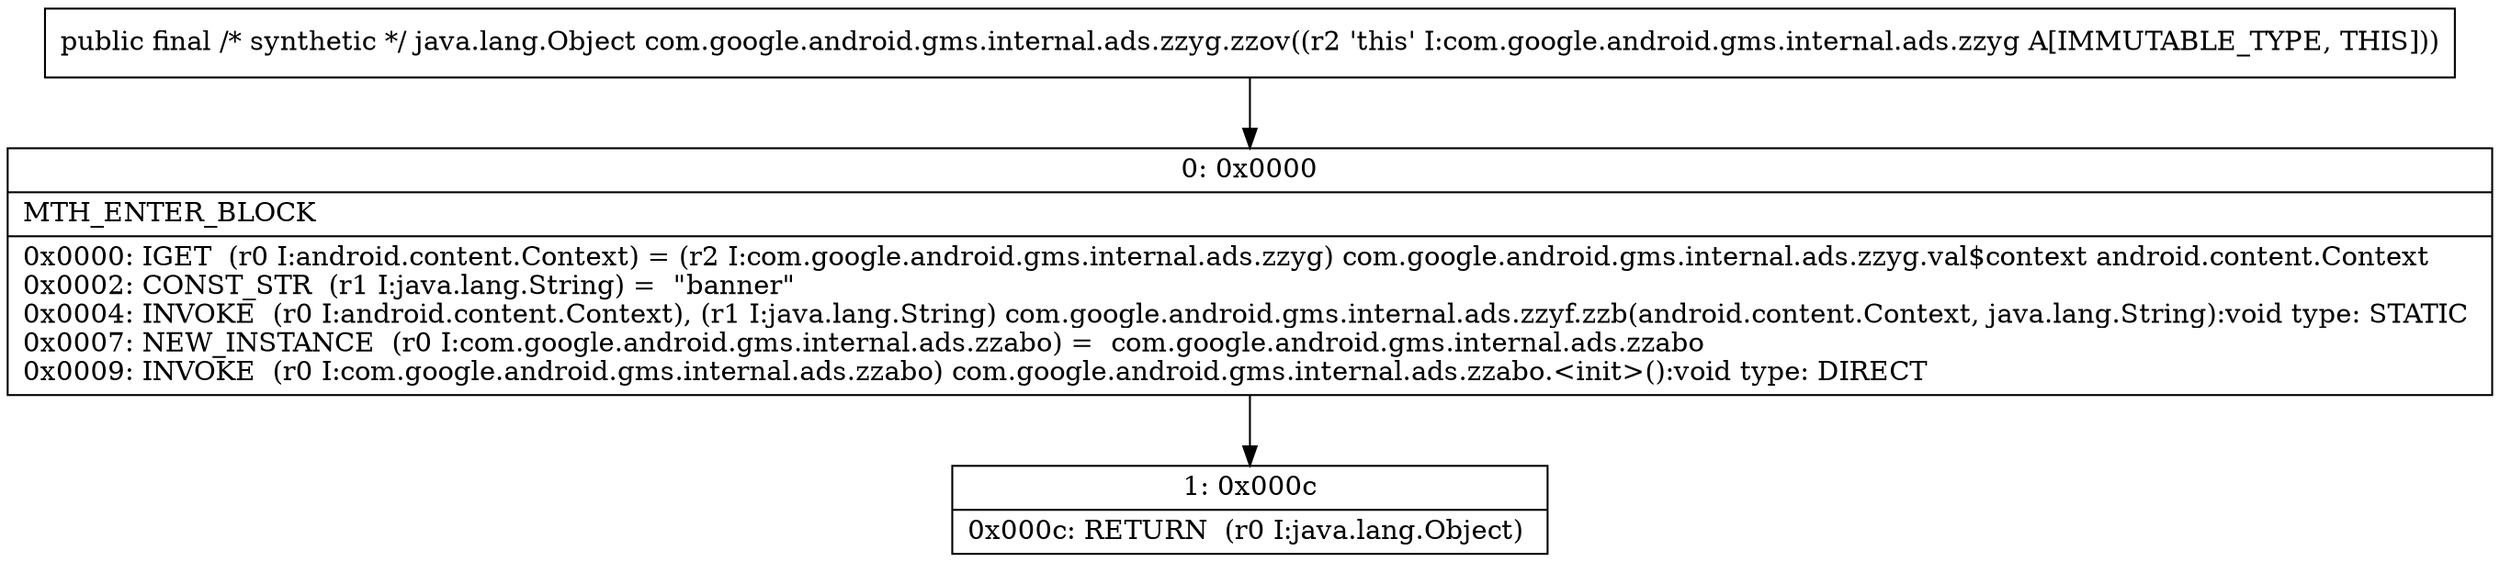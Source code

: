 digraph "CFG forcom.google.android.gms.internal.ads.zzyg.zzov()Ljava\/lang\/Object;" {
Node_0 [shape=record,label="{0\:\ 0x0000|MTH_ENTER_BLOCK\l|0x0000: IGET  (r0 I:android.content.Context) = (r2 I:com.google.android.gms.internal.ads.zzyg) com.google.android.gms.internal.ads.zzyg.val$context android.content.Context \l0x0002: CONST_STR  (r1 I:java.lang.String) =  \"banner\" \l0x0004: INVOKE  (r0 I:android.content.Context), (r1 I:java.lang.String) com.google.android.gms.internal.ads.zzyf.zzb(android.content.Context, java.lang.String):void type: STATIC \l0x0007: NEW_INSTANCE  (r0 I:com.google.android.gms.internal.ads.zzabo) =  com.google.android.gms.internal.ads.zzabo \l0x0009: INVOKE  (r0 I:com.google.android.gms.internal.ads.zzabo) com.google.android.gms.internal.ads.zzabo.\<init\>():void type: DIRECT \l}"];
Node_1 [shape=record,label="{1\:\ 0x000c|0x000c: RETURN  (r0 I:java.lang.Object) \l}"];
MethodNode[shape=record,label="{public final \/* synthetic *\/ java.lang.Object com.google.android.gms.internal.ads.zzyg.zzov((r2 'this' I:com.google.android.gms.internal.ads.zzyg A[IMMUTABLE_TYPE, THIS])) }"];
MethodNode -> Node_0;
Node_0 -> Node_1;
}

